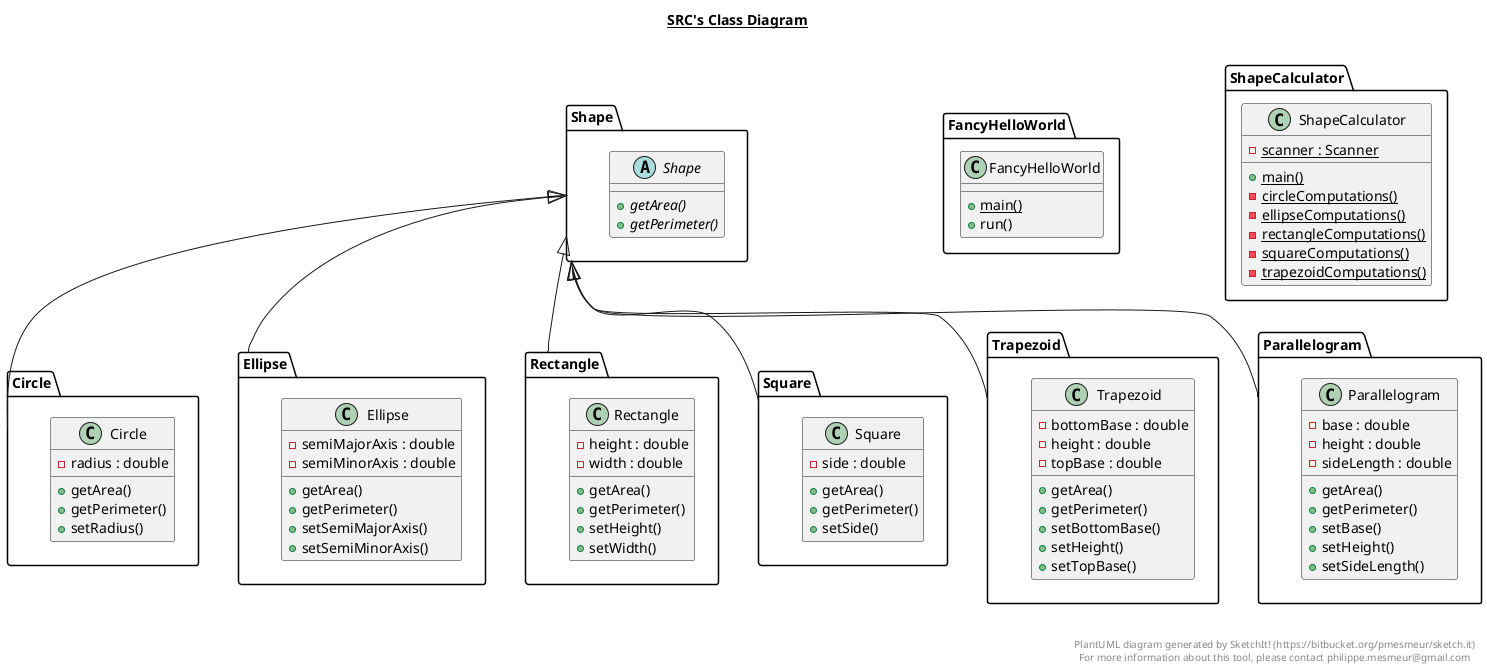 @startuml

title __SRC's Class Diagram__\n

  namespace Circle {
    class Circle {
        - radius : double
        + getArea()
        + getPerimeter()
        + setRadius()
    }
  }
  

  namespace Ellipse {
    class Ellipse {
        - semiMajorAxis : double
        - semiMinorAxis : double
        + getArea()
        + getPerimeter()
        + setSemiMajorAxis()
        + setSemiMinorAxis()
    }
  }


  namespace FancyHelloWorld {
    class FancyHelloWorld {
        {static} + main()
        + run()
    }
  }


  namespace Rectangle {
    class Rectangle {
        - height : double
        - width : double
        + getArea()
        + getPerimeter()
        + setHeight()
        + setWidth()
    }
  }
  

  namespace Shape {
    abstract class Shape {
        {abstract} + getArea()
        {abstract} + getPerimeter()
    }
  }
  

  namespace ShapeCalculator {
    class ShapeCalculator {
        {static} - scanner : Scanner
        {static} + main()
        {static} - circleComputations()
        {static} - ellipseComputations()
        {static} - rectangleComputations()
        {static} - squareComputations()
        {static} - trapezoidComputations()
    }
  }
  

  namespace Square {
    class Square {
        - side : double
        + getArea()
        + getPerimeter()
        + setSide()
    }
  }
  

  namespace Trapezoid {
    class Trapezoid {
        - bottomBase : double
        - height : double
        - topBase : double
        + getArea()
        + getPerimeter()
        + setBottomBase()
        + setHeight()
        + setTopBase()
    }
  }


  namespace Parallelogram {
    class Parallelogram {
        - base : double
        - height : double
        - sideLength : double
        + getArea()
        + getPerimeter()
        + setBase()
        + setHeight()
        + setSideLength()
    }
  }
  

  Circle -up-|> Shape
  Ellipse -up-|> Shape
  Rectangle -up-|> Shape
  Square -up-|> Shape
  Trapezoid -up-|> Shape
  Parallelogram -up-|> Shape


right footer


PlantUML diagram generated by SketchIt! (https://bitbucket.org/pmesmeur/sketch.it)
For more information about this tool, please contact philippe.mesmeur@gmail.com
endfooter

@enduml
